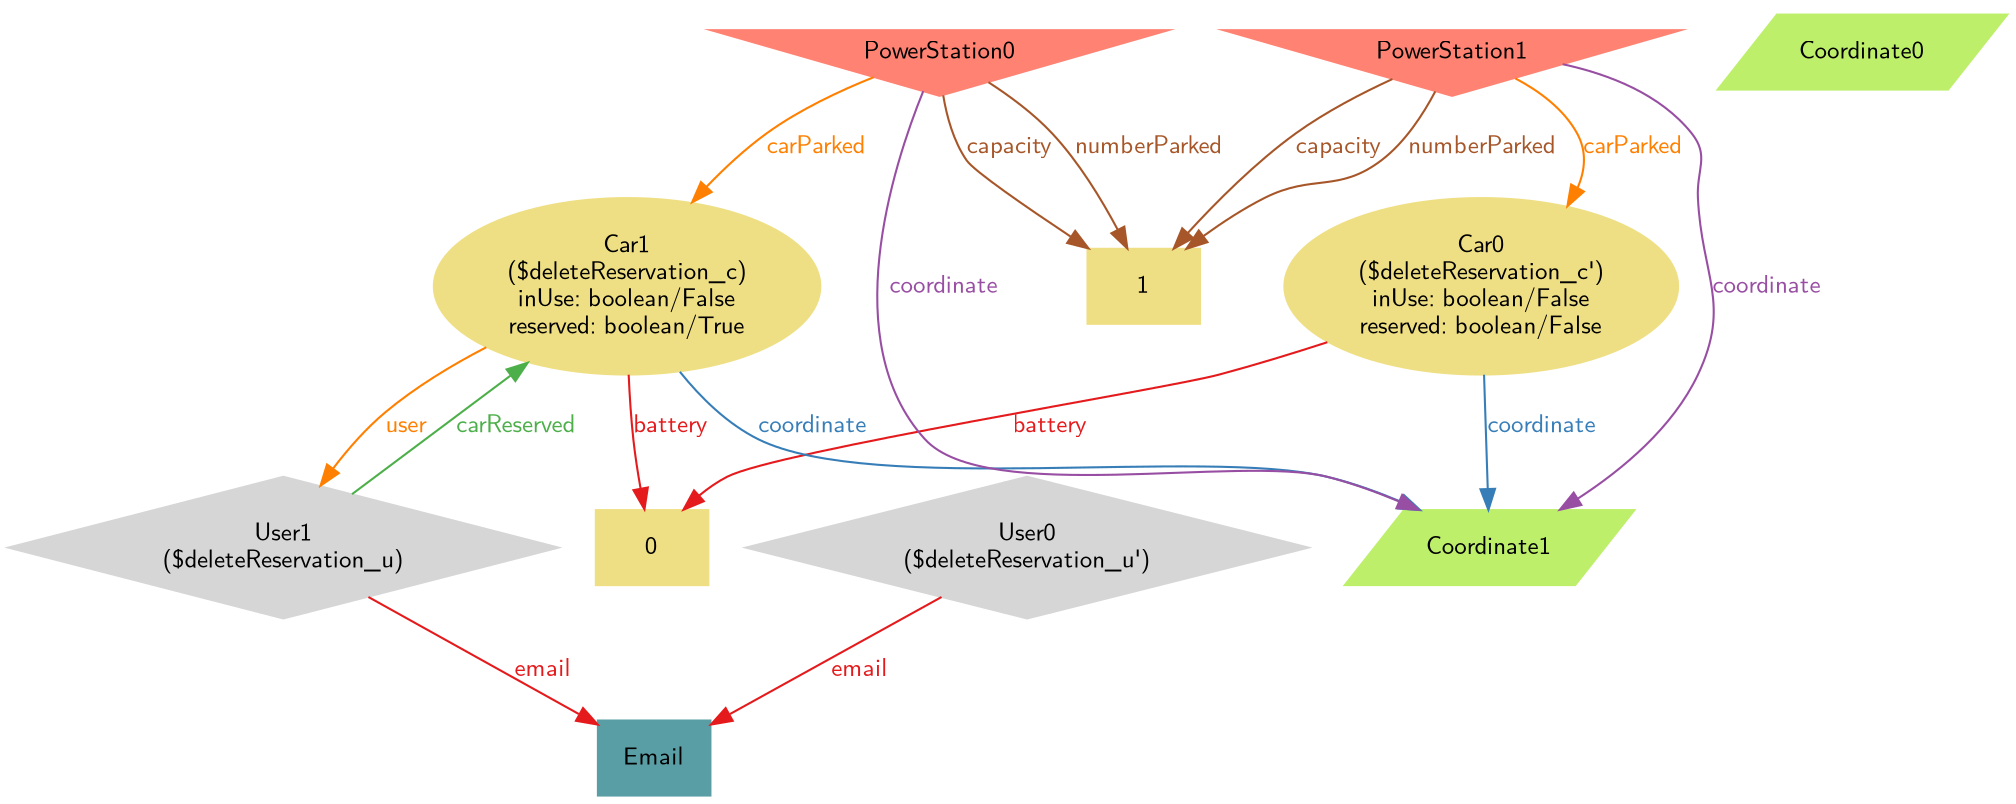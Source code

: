 digraph "graph" {
graph [fontsize=12,fontname="Latin Modern Sans"]
node [fontsize=12,fontname="Latin Modern Sans"]
edge [fontsize=12,fontname="Latin Modern Sans"]
rankdir=TB;
"N6" -> "N5" [uuid = "<Car0, 0>", color = "#e41a1c", fontcolor = "#e41a1c", style = "solid", label = "battery", dir = "forward", weight = "1"]
"N9" -> "N5" [uuid = "<Car1, 0>", color = "#e41a1c", fontcolor = "#e41a1c", style = "solid", label = "battery", dir = "forward", weight = "1"]
"N10" -> "N4" [uuid = "<PowerStation0, 1>", color = "#a65628", fontcolor = "#a65628", style = "solid", label = "capacity", dir = "forward", weight = "1"]
"N7" -> "N4" [uuid = "<PowerStation1, 1>", color = "#a65628", fontcolor = "#a65628", style = "solid", label = "capacity", dir = "forward", weight = "1"]
"N10" -> "N9" [uuid = "<PowerStation0, Car1>", color = "#ff7f00", fontcolor = "#ff7f00", style = "solid", label = "carParked", dir = "forward", weight = "1"]
"N7" -> "N6" [uuid = "<PowerStation1, Car0>", color = "#ff7f00", fontcolor = "#ff7f00", style = "solid", label = "carParked", dir = "forward", weight = "1"]
"N9" -> "N8" [uuid = "<User1, Car1>", color = "#4daf4a", fontcolor = "#4daf4a", style = "solid", label = "carReserved", dir = "back", weight = "1"]
"N6" -> "N3" [uuid = "<Car0, Coordinate1>", color = "#377eb8", fontcolor = "#377eb8", style = "solid", label = "coordinate", dir = "forward", weight = "1"]
"N9" -> "N3" [uuid = "<Car1, Coordinate1>", color = "#377eb8", fontcolor = "#377eb8", style = "solid", label = "coordinate", dir = "forward", weight = "1"]
"N10" -> "N3" [uuid = "<PowerStation0, Coordinate1>", color = "#984ea3", fontcolor = "#984ea3", style = "solid", label = "coordinate", dir = "forward", weight = "1"]
"N7" -> "N3" [uuid = "<PowerStation1, Coordinate1>", color = "#984ea3", fontcolor = "#984ea3", style = "solid", label = "coordinate", dir = "forward", weight = "1"]
"N2" -> "N1" [uuid = "<User0, Email>", color = "#e41a1c", fontcolor = "#e41a1c", style = "solid", label = "email", dir = "forward", weight = "1"]
"N8" -> "N1" [uuid = "<User1, Email>", color = "#e41a1c", fontcolor = "#e41a1c", style = "solid", label = "email", dir = "forward", weight = "1"]
"N10" -> "N4" [uuid = "<PowerStation0, 1>", color = "#a65628", fontcolor = "#a65628", style = "solid", label = "numberParked", dir = "forward", weight = "1"]
"N7" -> "N4" [uuid = "<PowerStation1, 1>", color = "#a65628", fontcolor = "#a65628", style = "solid", label = "numberParked", dir = "forward", weight = "1"]
"N9" -> "N8" [uuid = "<Car1, User1>", color = "#ff7f00", fontcolor = "#ff7f00", style = "solid", label = "user", dir = "forward", weight = "1"]
"N0" [uuid="Coordinate0", label="Coordinate0", color="#bdef6b", fontcolor = "#000000", shape = "parallelogram", style = "filled, solid"]
"N1" [uuid="Email", label="Email", color="#5a9ea5", fontcolor = "#000000", shape = "box", style = "filled, solid"]
"N2" [uuid="User0", label="User0\n($deleteReservation_u')", color="#d6d6d6", fontcolor = "#000000", shape = "Mdiamond", style = "filled, solid"]
"N3" [uuid="Coordinate1", label="Coordinate1", color="#bdef6b", fontcolor = "#000000", shape = "parallelogram", style = "filled, solid"]
"N4" [uuid="1", label="1", color="#efdf84", fontcolor = "#000000", shape = "box", style = "filled, solid"]
"N5" [uuid="0", label="0", color="#efdf84", fontcolor = "#000000", shape = "box", style = "filled, solid"]
"N6" [uuid="Car0", label="Car0\n($deleteReservation_c')\ninUse: boolean/False\nreserved: boolean/False", color="#efdf84", fontcolor = "#000000", shape = "ellipse", style = "filled, solid"]
"N7" [uuid="PowerStation1", label="PowerStation1", color="#ff8273", fontcolor = "#000000", shape = "invtriangle", style = "filled, solid"]
"N8" [uuid="User1", label="User1\n($deleteReservation_u)", color="#d6d6d6", fontcolor = "#000000", shape = "Mdiamond", style = "filled, solid"]
"N9" [uuid="Car1", label="Car1\n($deleteReservation_c)\ninUse: boolean/False\nreserved: boolean/True", color="#efdf84", fontcolor = "#000000", shape = "ellipse", style = "filled, solid"]
"N10" [uuid="PowerStation0", label="PowerStation0", color="#ff8273", fontcolor = "#000000", shape = "invtriangle", style = "filled, solid"]
}
